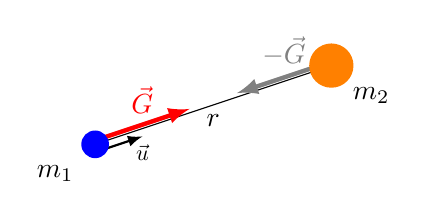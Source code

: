 \begin{tikzpicture}
\draw[] (0,0) -- ++(3,1) node[midway,below,black] {$r$};
\draw[->,>=latex,thick] (0,-0.1) -- ++(0.2*3,0.2*1) node[below,black,scale=0.8] {$\vec u$};
\draw[->,>=latex,ultra thick,red] (0,0.05) -- ++(0.4*3,0.4*1) node[midway,above] {$\vec G$};
\draw[->,>=latex,ultra thick,gray] (3,1.05) -- ++(-0.4*3,-0.4*1) node[midway,above,gray] {$-\vec G$};

\fill[blue] (0,0)  circle (5pt) node[below left=6pt, black] {$m_1$};
\fill[orange] (3,1)  circle (8pt) node[below right=6pt, black] {$m_2$};
% \fill[blue] (0,0)  circle (5pt) node[left, black] {$\big(x_1,y_1\big)$};
% \fill[orange] (3,1)  circle (8pt) node[right=10pt, black] {$\big(x_2,y_2\big)$};
\end{tikzpicture} 